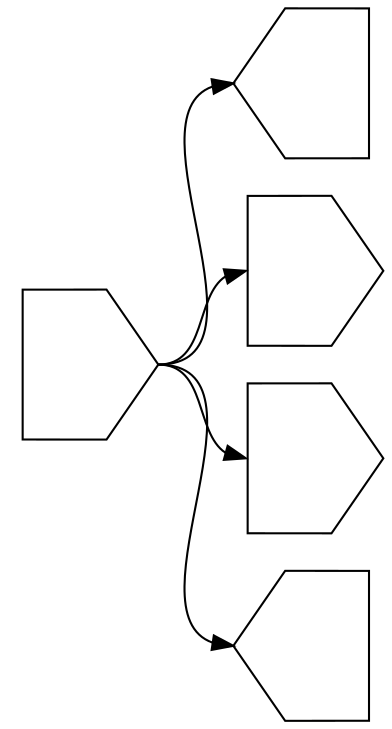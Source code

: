 digraph asm {
	rotate=90;
	edge [headport=n,tailport=s];
	10018 [label="",height=1,width=1,shape=house];
	1844 [label="",height=1,width=1,shape=invhouse];
	4178 [label="",height=1,width=1,shape=invhouse];
	20963 [label="",height=1,width=1,shape=invhouse];
	21080 [label="",height=1,width=1,shape=house];
	1844 -> 4178
	1844 -> 10018
	1844 -> 20963
	1844 -> 21080
}